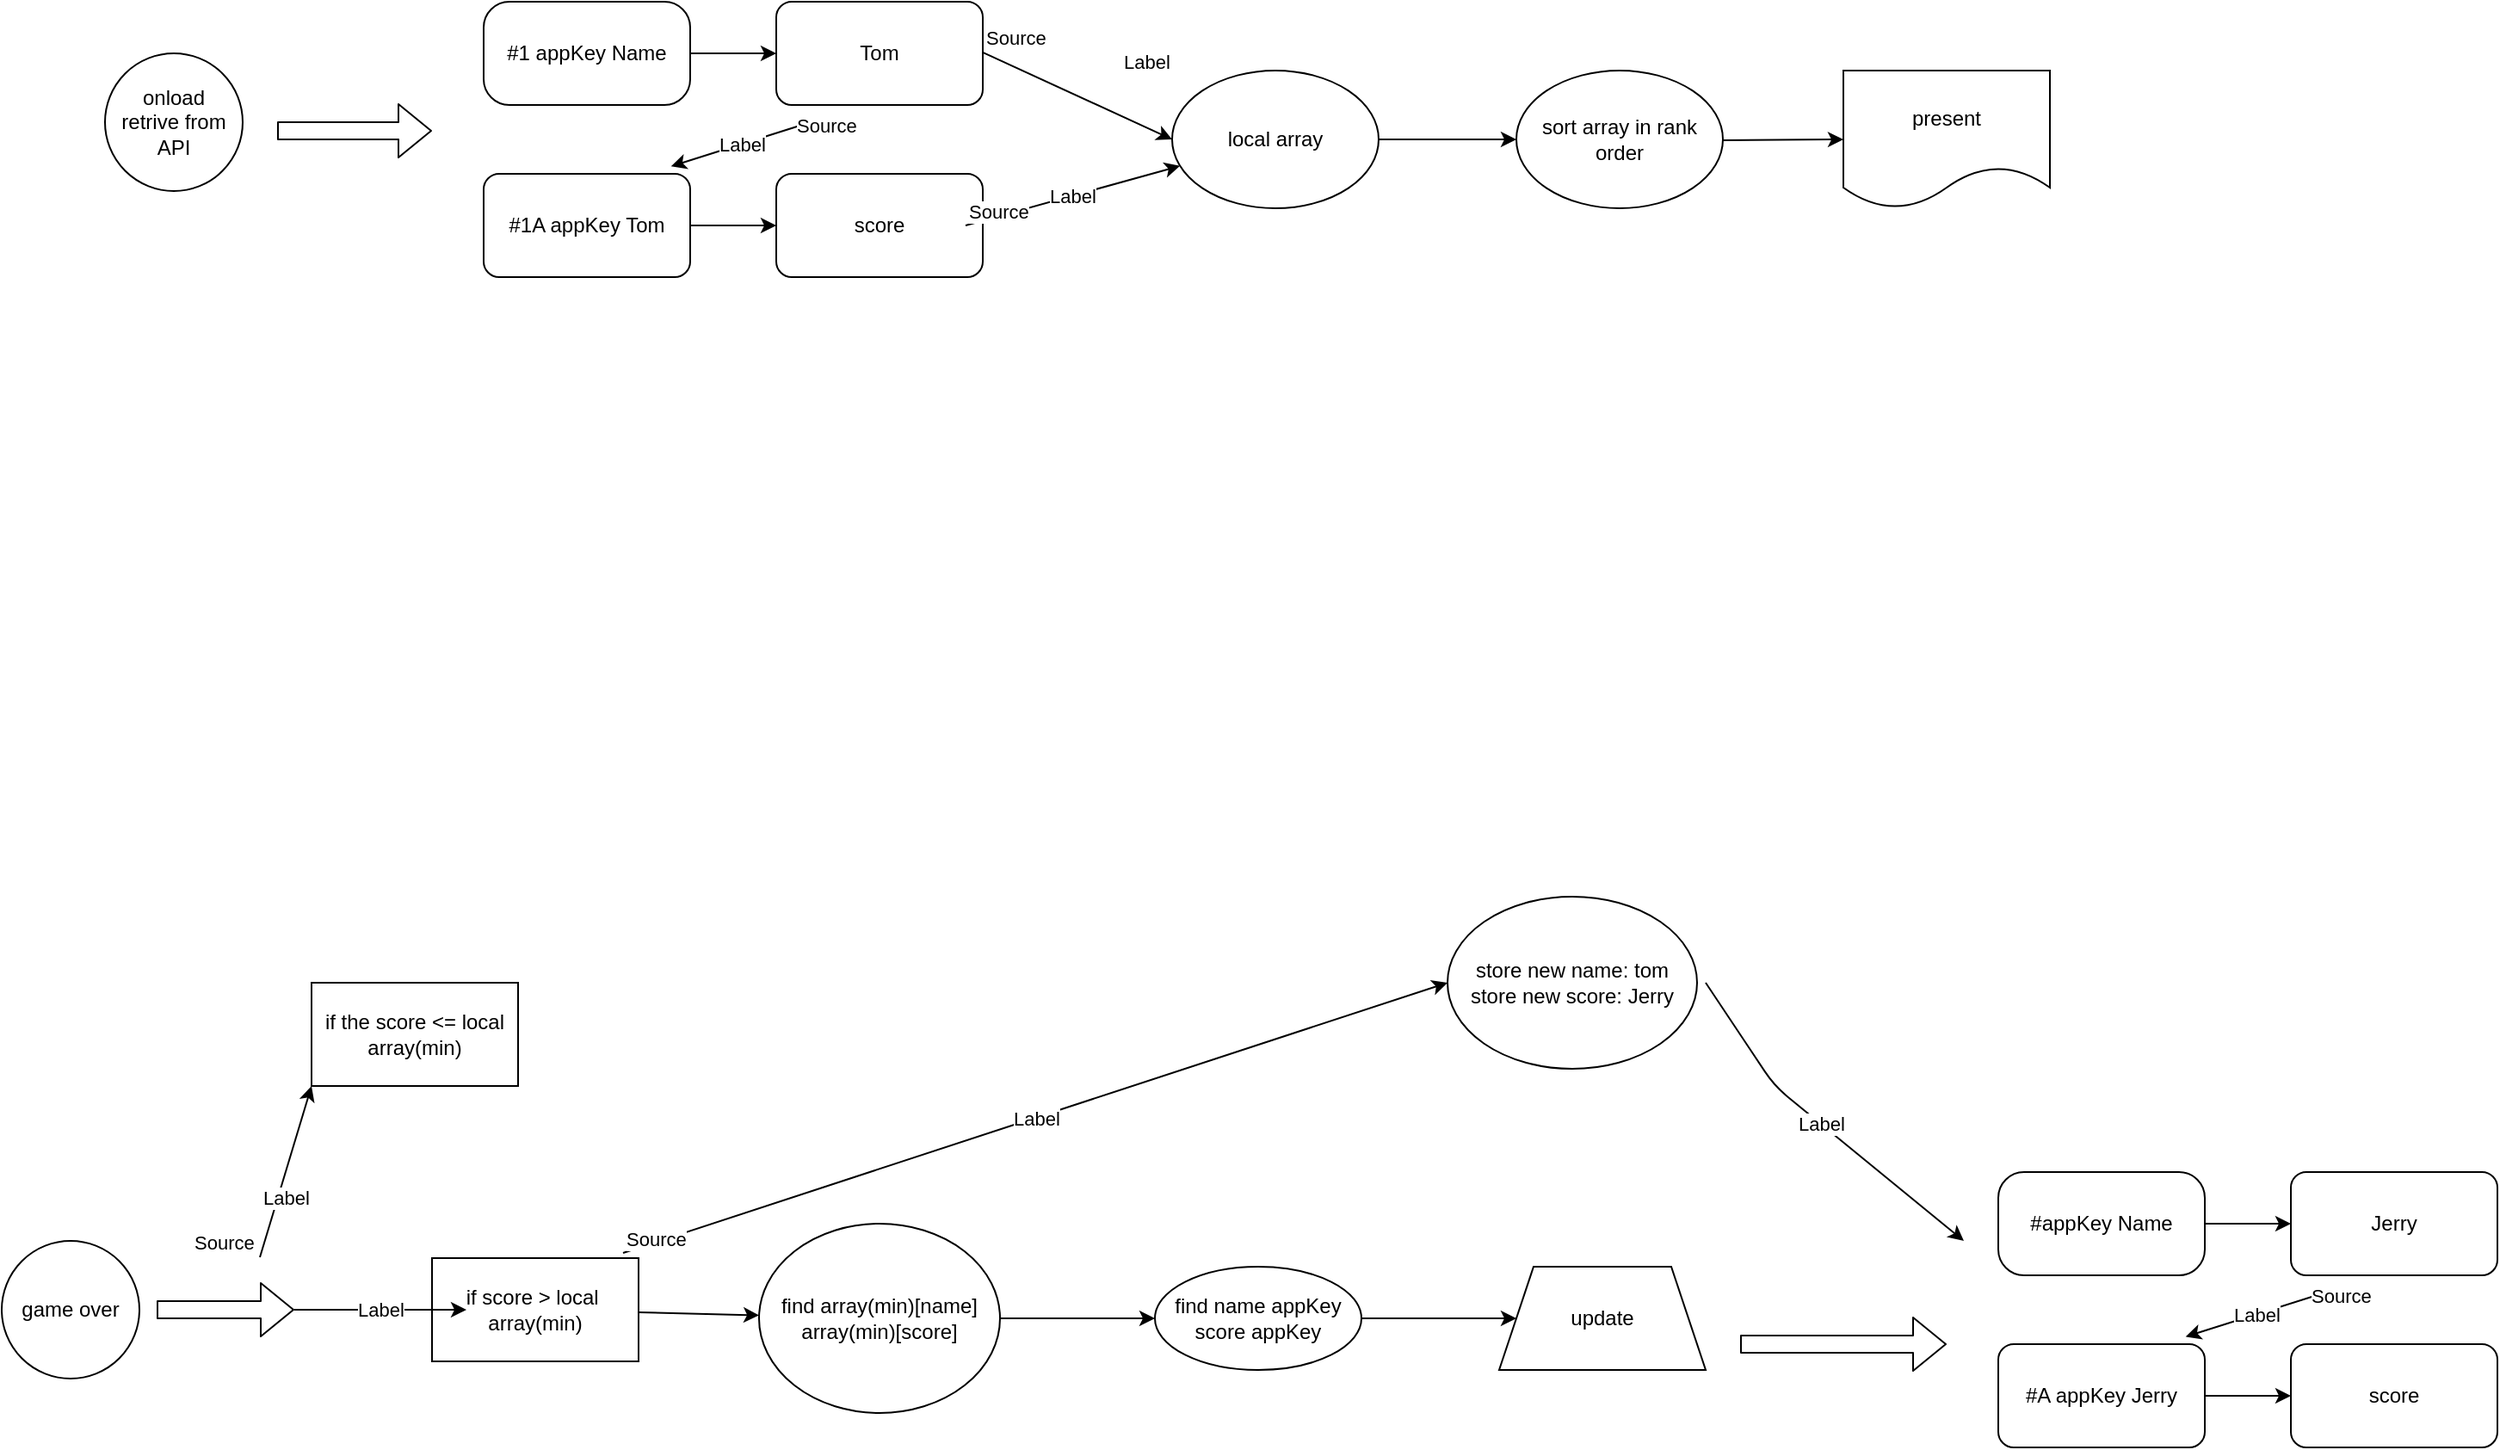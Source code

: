 <mxfile>
    <diagram id="xwjOYLa0pIOH28OWMVa9" name="update-retrieve key-value">
        <mxGraphModel dx="1616" dy="929" grid="1" gridSize="10" guides="1" tooltips="1" connect="1" arrows="1" fold="1" page="1" pageScale="1" pageWidth="5000" pageHeight="5000" math="0" shadow="0">
            <root>
                <mxCell id="0"/>
                <mxCell id="1" parent="0"/>
                <mxCell id="3" style="edgeStyle=none;html=1;" edge="1" parent="1" source="2" target="4">
                    <mxGeometry relative="1" as="geometry">
                        <mxPoint x="3210" y="2880" as="targetPoint"/>
                    </mxGeometry>
                </mxCell>
                <mxCell id="2" value="#appKey Name&lt;div style=&quot;text-align: justify&quot;&gt;&lt;/div&gt;" style="rounded=1;whiteSpace=wrap;html=1;arcSize=25;direction=west;" vertex="1" parent="1">
                    <mxGeometry x="2980" y="2850" width="120" height="60" as="geometry"/>
                </mxCell>
                <mxCell id="4" value="Jerry" style="rounded=1;whiteSpace=wrap;html=1;" vertex="1" parent="1">
                    <mxGeometry x="3150" y="2850" width="120" height="60" as="geometry"/>
                </mxCell>
                <mxCell id="7" value="" style="edgeStyle=none;html=1;" edge="1" parent="1" source="5" target="6">
                    <mxGeometry relative="1" as="geometry"/>
                </mxCell>
                <mxCell id="5" value="#A appKey Jerry" style="rounded=1;whiteSpace=wrap;html=1;" vertex="1" parent="1">
                    <mxGeometry x="2980" y="2950" width="120" height="60" as="geometry"/>
                </mxCell>
                <mxCell id="6" value="score" style="rounded=1;whiteSpace=wrap;html=1;" vertex="1" parent="1">
                    <mxGeometry x="3150" y="2950" width="120" height="60" as="geometry"/>
                </mxCell>
                <mxCell id="188" value="" style="edgeStyle=none;html=1;" edge="1" parent="1" source="8" target="187">
                    <mxGeometry relative="1" as="geometry"/>
                </mxCell>
                <mxCell id="8" value="local array" style="ellipse;whiteSpace=wrap;html=1;" vertex="1" parent="1">
                    <mxGeometry x="2500" y="2210" width="120" height="80" as="geometry"/>
                </mxCell>
                <mxCell id="9" value="" style="endArrow=classic;html=1;entryX=0.907;entryY=-0.072;entryDx=0;entryDy=0;entryPerimeter=0;" edge="1" parent="1" target="5">
                    <mxGeometry relative="1" as="geometry">
                        <mxPoint x="3170" y="2920" as="sourcePoint"/>
                        <mxPoint x="3370" y="2860" as="targetPoint"/>
                    </mxGeometry>
                </mxCell>
                <mxCell id="10" value="Label" style="edgeLabel;resizable=0;html=1;align=center;verticalAlign=middle;" connectable="0" vertex="1" parent="9">
                    <mxGeometry relative="1" as="geometry"/>
                </mxCell>
                <mxCell id="11" value="Source" style="edgeLabel;resizable=0;html=1;align=left;verticalAlign=bottom;" connectable="0" vertex="1" parent="9">
                    <mxGeometry x="-1" relative="1" as="geometry">
                        <mxPoint x="-10" y="10" as="offset"/>
                    </mxGeometry>
                </mxCell>
                <mxCell id="19" value="present" style="shape=document;whiteSpace=wrap;html=1;boundedLbl=1;" vertex="1" parent="1">
                    <mxGeometry x="2890" y="2210" width="120" height="80" as="geometry"/>
                </mxCell>
                <mxCell id="169" value="onload&lt;br&gt;retrive from API" style="ellipse;whiteSpace=wrap;html=1;aspect=fixed;" vertex="1" parent="1">
                    <mxGeometry x="1880" y="2200" width="80" height="80" as="geometry"/>
                </mxCell>
                <mxCell id="170" value="" style="shape=flexArrow;endArrow=classic;html=1;" edge="1" parent="1">
                    <mxGeometry width="50" height="50" relative="1" as="geometry">
                        <mxPoint x="1980" y="2245" as="sourcePoint"/>
                        <mxPoint x="2070" y="2245" as="targetPoint"/>
                        <Array as="points"/>
                    </mxGeometry>
                </mxCell>
                <mxCell id="171" style="edgeStyle=none;html=1;" edge="1" parent="1" source="172" target="173">
                    <mxGeometry relative="1" as="geometry">
                        <mxPoint x="2330" y="2200" as="targetPoint"/>
                    </mxGeometry>
                </mxCell>
                <mxCell id="172" value="#1 appKey Name&lt;div style=&quot;text-align: justify&quot;&gt;&lt;/div&gt;" style="rounded=1;whiteSpace=wrap;html=1;arcSize=25;direction=west;" vertex="1" parent="1">
                    <mxGeometry x="2100" y="2170" width="120" height="60" as="geometry"/>
                </mxCell>
                <mxCell id="173" value="Tom" style="rounded=1;whiteSpace=wrap;html=1;" vertex="1" parent="1">
                    <mxGeometry x="2270" y="2170" width="120" height="60" as="geometry"/>
                </mxCell>
                <mxCell id="174" value="" style="edgeStyle=none;html=1;" edge="1" parent="1" source="175" target="176">
                    <mxGeometry relative="1" as="geometry"/>
                </mxCell>
                <mxCell id="175" value="#1A appKey Tom" style="rounded=1;whiteSpace=wrap;html=1;" vertex="1" parent="1">
                    <mxGeometry x="2100" y="2270" width="120" height="60" as="geometry"/>
                </mxCell>
                <mxCell id="176" value="score" style="rounded=1;whiteSpace=wrap;html=1;" vertex="1" parent="1">
                    <mxGeometry x="2270" y="2270" width="120" height="60" as="geometry"/>
                </mxCell>
                <mxCell id="177" value="" style="endArrow=classic;html=1;entryX=0.907;entryY=-0.072;entryDx=0;entryDy=0;entryPerimeter=0;" edge="1" parent="1" target="175">
                    <mxGeometry relative="1" as="geometry">
                        <mxPoint x="2290" y="2240" as="sourcePoint"/>
                        <mxPoint x="2490" y="2180" as="targetPoint"/>
                    </mxGeometry>
                </mxCell>
                <mxCell id="178" value="Label" style="edgeLabel;resizable=0;html=1;align=center;verticalAlign=middle;" connectable="0" vertex="1" parent="177">
                    <mxGeometry relative="1" as="geometry"/>
                </mxCell>
                <mxCell id="179" value="Source" style="edgeLabel;resizable=0;html=1;align=left;verticalAlign=bottom;" connectable="0" vertex="1" parent="177">
                    <mxGeometry x="-1" relative="1" as="geometry">
                        <mxPoint x="-10" y="10" as="offset"/>
                    </mxGeometry>
                </mxCell>
                <mxCell id="180" value="" style="endArrow=classic;html=1;entryX=0;entryY=0.5;entryDx=0;entryDy=0;" edge="1" parent="1" target="8">
                    <mxGeometry relative="1" as="geometry">
                        <mxPoint x="2390" y="2199.41" as="sourcePoint"/>
                        <mxPoint x="2550" y="2199.41" as="targetPoint"/>
                    </mxGeometry>
                </mxCell>
                <mxCell id="181" value="Label" style="edgeLabel;resizable=0;html=1;align=center;verticalAlign=middle;" connectable="0" vertex="1" parent="180">
                    <mxGeometry relative="1" as="geometry">
                        <mxPoint x="40" y="-20" as="offset"/>
                    </mxGeometry>
                </mxCell>
                <mxCell id="182" value="Source" style="edgeLabel;resizable=0;html=1;align=left;verticalAlign=bottom;" connectable="0" vertex="1" parent="180">
                    <mxGeometry x="-1" relative="1" as="geometry"/>
                </mxCell>
                <mxCell id="183" value="" style="endArrow=classic;html=1;" edge="1" parent="1" target="8">
                    <mxGeometry relative="1" as="geometry">
                        <mxPoint x="2380" y="2300" as="sourcePoint"/>
                        <mxPoint x="2540" y="2300" as="targetPoint"/>
                    </mxGeometry>
                </mxCell>
                <mxCell id="184" value="Label" style="edgeLabel;resizable=0;html=1;align=center;verticalAlign=middle;" connectable="0" vertex="1" parent="183">
                    <mxGeometry relative="1" as="geometry"/>
                </mxCell>
                <mxCell id="185" value="Source" style="edgeLabel;resizable=0;html=1;align=left;verticalAlign=bottom;" connectable="0" vertex="1" parent="183">
                    <mxGeometry x="-1" relative="1" as="geometry"/>
                </mxCell>
                <mxCell id="189" value="" style="edgeStyle=none;html=1;" edge="1" parent="1" source="187" target="19">
                    <mxGeometry relative="1" as="geometry"/>
                </mxCell>
                <mxCell id="187" value="sort array in rank order" style="ellipse;whiteSpace=wrap;html=1;" vertex="1" parent="1">
                    <mxGeometry x="2700" y="2210" width="120" height="80" as="geometry"/>
                </mxCell>
                <mxCell id="190" value="game over" style="ellipse;whiteSpace=wrap;html=1;aspect=fixed;" vertex="1" parent="1">
                    <mxGeometry x="1820" y="2890" width="80" height="80" as="geometry"/>
                </mxCell>
                <mxCell id="191" value="" style="shape=flexArrow;endArrow=classic;html=1;" edge="1" parent="1">
                    <mxGeometry width="50" height="50" relative="1" as="geometry">
                        <mxPoint x="1910" y="2930" as="sourcePoint"/>
                        <mxPoint x="1990" y="2930" as="targetPoint"/>
                    </mxGeometry>
                </mxCell>
                <mxCell id="192" value="if the score &amp;lt;= local array(min)" style="rounded=0;whiteSpace=wrap;html=1;" vertex="1" parent="1">
                    <mxGeometry x="2000" y="2740" width="120" height="60" as="geometry"/>
                </mxCell>
                <mxCell id="195" value="" style="endArrow=classic;html=1;entryX=0;entryY=1;entryDx=0;entryDy=0;" edge="1" parent="1" target="192">
                    <mxGeometry relative="1" as="geometry">
                        <mxPoint x="1970" y="2899.5" as="sourcePoint"/>
                        <mxPoint x="2130" y="2899.5" as="targetPoint"/>
                    </mxGeometry>
                </mxCell>
                <mxCell id="196" value="Label" style="edgeLabel;resizable=0;html=1;align=center;verticalAlign=middle;" connectable="0" vertex="1" parent="195">
                    <mxGeometry relative="1" as="geometry">
                        <mxPoint y="15" as="offset"/>
                    </mxGeometry>
                </mxCell>
                <mxCell id="197" value="Source" style="edgeLabel;resizable=0;html=1;align=left;verticalAlign=bottom;" connectable="0" vertex="1" parent="195">
                    <mxGeometry x="-1" relative="1" as="geometry">
                        <mxPoint x="-40" as="offset"/>
                    </mxGeometry>
                </mxCell>
                <mxCell id="202" value="" style="edgeStyle=none;html=1;" edge="1" parent="1" source="198" target="201">
                    <mxGeometry relative="1" as="geometry"/>
                </mxCell>
                <mxCell id="198" value="if score &amp;gt; local&amp;nbsp; array(min)" style="rounded=0;whiteSpace=wrap;html=1;" vertex="1" parent="1">
                    <mxGeometry x="2070" y="2900" width="120" height="60" as="geometry"/>
                </mxCell>
                <mxCell id="199" value="" style="endArrow=classic;html=1;" edge="1" parent="1">
                    <mxGeometry relative="1" as="geometry">
                        <mxPoint x="1990" y="2930" as="sourcePoint"/>
                        <mxPoint x="2090" y="2930" as="targetPoint"/>
                    </mxGeometry>
                </mxCell>
                <mxCell id="200" value="Label" style="edgeLabel;resizable=0;html=1;align=center;verticalAlign=middle;" connectable="0" vertex="1" parent="199">
                    <mxGeometry relative="1" as="geometry"/>
                </mxCell>
                <mxCell id="205" value="" style="edgeStyle=none;html=1;" edge="1" parent="1" source="201" target="204">
                    <mxGeometry relative="1" as="geometry"/>
                </mxCell>
                <mxCell id="201" value="find array(min)[name]&lt;br&gt;array(min)[score]" style="ellipse;whiteSpace=wrap;html=1;" vertex="1" parent="1">
                    <mxGeometry x="2260" y="2880" width="140" height="110" as="geometry"/>
                </mxCell>
                <mxCell id="207" value="" style="edgeStyle=none;html=1;" edge="1" parent="1" source="204" target="206">
                    <mxGeometry relative="1" as="geometry"/>
                </mxCell>
                <mxCell id="204" value="find name appKey&lt;br&gt;score appKey" style="ellipse;whiteSpace=wrap;html=1;" vertex="1" parent="1">
                    <mxGeometry x="2490" y="2905" width="120" height="60" as="geometry"/>
                </mxCell>
                <mxCell id="206" value="update" style="shape=trapezoid;perimeter=trapezoidPerimeter;whiteSpace=wrap;html=1;fixedSize=1;" vertex="1" parent="1">
                    <mxGeometry x="2690" y="2905" width="120" height="60" as="geometry"/>
                </mxCell>
                <mxCell id="209" value="store new name: tom&lt;br&gt;store new score: Jerry" style="ellipse;whiteSpace=wrap;html=1;" vertex="1" parent="1">
                    <mxGeometry x="2660" y="2690" width="145" height="100" as="geometry"/>
                </mxCell>
                <mxCell id="210" value="" style="endArrow=classic;html=1;exitX=0.925;exitY=-0.05;exitDx=0;exitDy=0;exitPerimeter=0;entryX=0;entryY=0.5;entryDx=0;entryDy=0;" edge="1" parent="1" source="198" target="209">
                    <mxGeometry relative="1" as="geometry">
                        <mxPoint x="2410" y="2799" as="sourcePoint"/>
                        <mxPoint x="2570" y="2799" as="targetPoint"/>
                    </mxGeometry>
                </mxCell>
                <mxCell id="211" value="Label" style="edgeLabel;resizable=0;html=1;align=center;verticalAlign=middle;" connectable="0" vertex="1" parent="210">
                    <mxGeometry relative="1" as="geometry"/>
                </mxCell>
                <mxCell id="212" value="Source" style="edgeLabel;resizable=0;html=1;align=left;verticalAlign=bottom;" connectable="0" vertex="1" parent="210">
                    <mxGeometry x="-1" relative="1" as="geometry"/>
                </mxCell>
                <mxCell id="213" value="" style="endArrow=classic;html=1;" edge="1" parent="1">
                    <mxGeometry relative="1" as="geometry">
                        <mxPoint x="2810" y="2740" as="sourcePoint"/>
                        <mxPoint x="2960" y="2890" as="targetPoint"/>
                        <Array as="points">
                            <mxPoint x="2850" y="2800"/>
                        </Array>
                    </mxGeometry>
                </mxCell>
                <mxCell id="214" value="Label" style="edgeLabel;resizable=0;html=1;align=center;verticalAlign=middle;" connectable="0" vertex="1" parent="213">
                    <mxGeometry relative="1" as="geometry"/>
                </mxCell>
                <mxCell id="215" value="" style="shape=flexArrow;endArrow=classic;html=1;" edge="1" parent="1">
                    <mxGeometry width="50" height="50" relative="1" as="geometry">
                        <mxPoint x="2830" y="2950" as="sourcePoint"/>
                        <mxPoint x="2950" y="2950" as="targetPoint"/>
                    </mxGeometry>
                </mxCell>
            </root>
        </mxGraphModel>
    </diagram>
</mxfile>